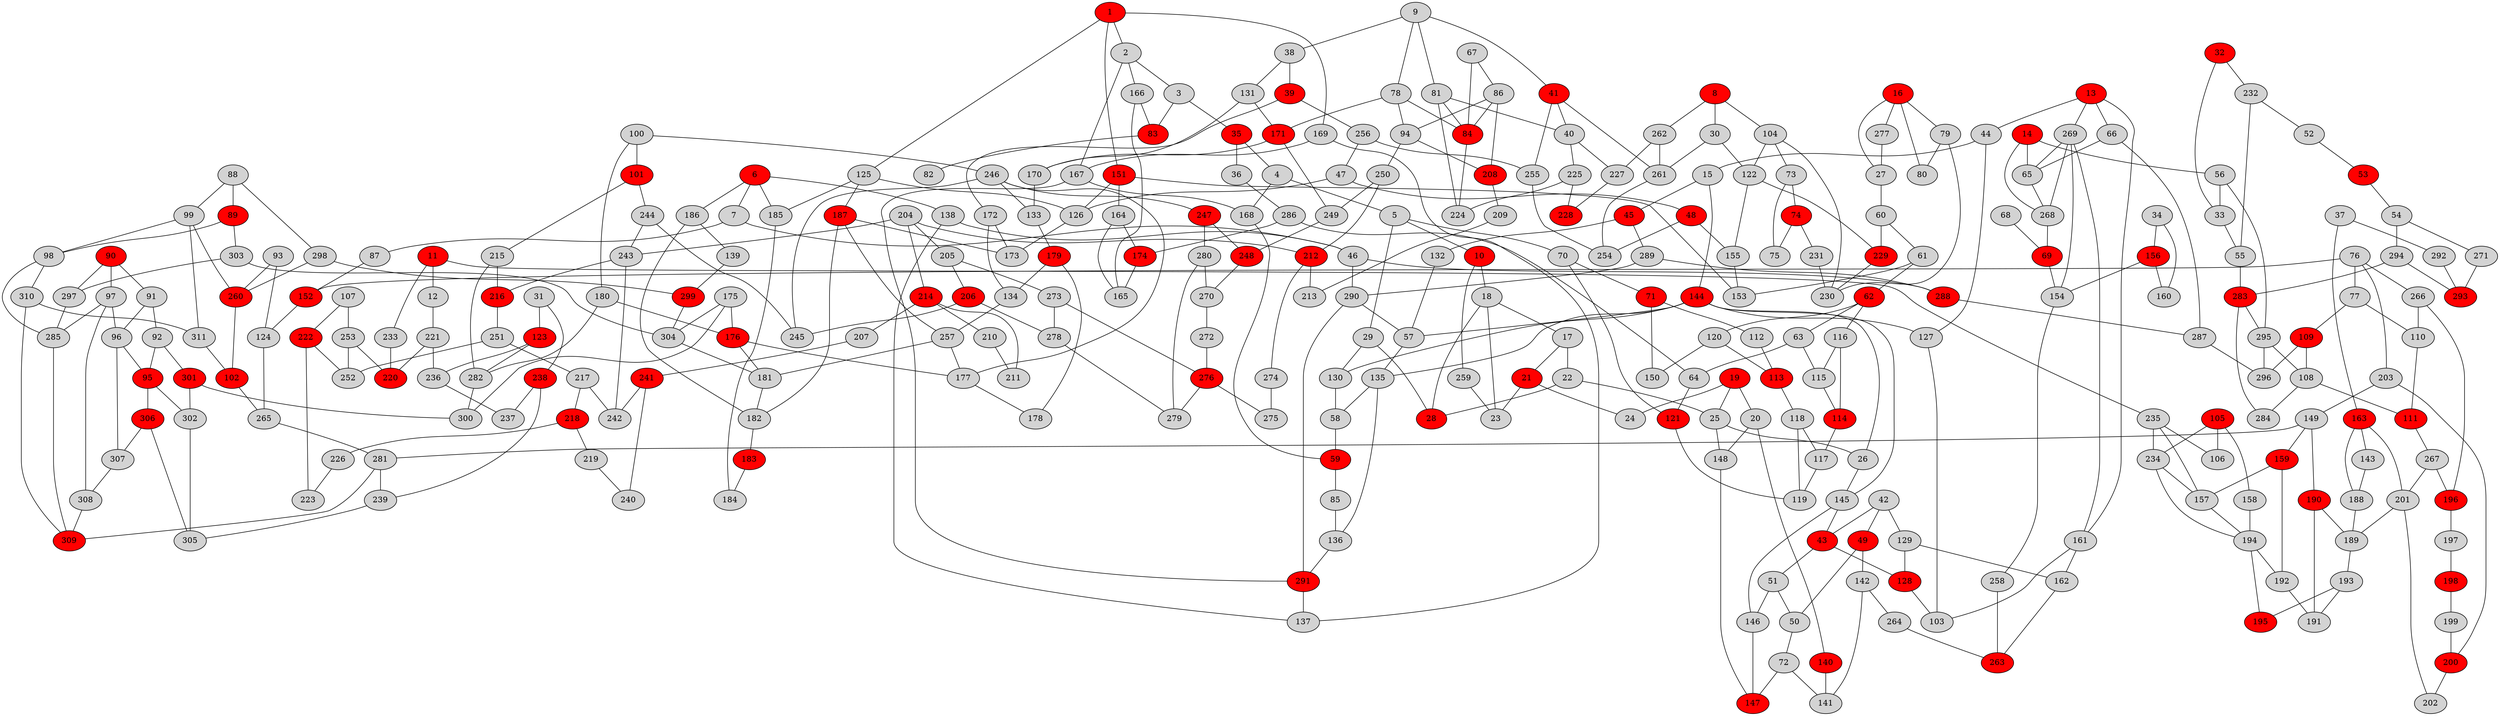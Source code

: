 graph {
	1 [fillcolor=red style=filled]
	2 [style=filled]
	125 [style=filled]
	151 [fillcolor=red style=filled]
	169 [style=filled]
	3 [style=filled]
	166 [style=filled]
	167 [style=filled]
	35 [fillcolor=red style=filled]
	83 [fillcolor=red style=filled]
	4 [style=filled]
	5 [style=filled]
	168 [style=filled]
	70 [style=filled]
	10 [fillcolor=red style=filled]
	29 [style=filled]
	6 [fillcolor=red style=filled]
	7 [style=filled]
	138 [style=filled]
	185 [style=filled]
	186 [style=filled]
	87 [style=filled]
	46 [style=filled]
	8 [fillcolor=red style=filled]
	30 [style=filled]
	262 [style=filled]
	104 [style=filled]
	9 [style=filled]
	81 [style=filled]
	38 [style=filled]
	41 [fillcolor=red style=filled]
	78 [style=filled]
	259 [style=filled]
	18 [style=filled]
	11 [fillcolor=red style=filled]
	235 [style=filled]
	233 [style=filled]
	12 [style=filled]
	221 [style=filled]
	13 [fillcolor=red style=filled]
	66 [style=filled]
	269 [style=filled]
	44 [style=filled]
	161 [style=filled]
	14 [fillcolor=red style=filled]
	65 [style=filled]
	56 [style=filled]
	268 [style=filled]
	15 [style=filled]
	144 [fillcolor=red style=filled]
	45 [fillcolor=red style=filled]
	16 [fillcolor=red style=filled]
	277 [style=filled]
	27 [style=filled]
	79 [style=filled]
	80 [style=filled]
	17 [style=filled]
	21 [fillcolor=red style=filled]
	22 [style=filled]
	23 [style=filled]
	28 [fillcolor=red style=filled]
	19 [fillcolor=red style=filled]
	20 [style=filled]
	24 [style=filled]
	25 [style=filled]
	140 [fillcolor=red style=filled]
	148 [style=filled]
	26 [style=filled]
	145 [style=filled]
	60 [style=filled]
	130 [style=filled]
	261 [style=filled]
	122 [style=filled]
	31 [style=filled]
	238 [fillcolor=red style=filled]
	123 [fillcolor=red style=filled]
	32 [fillcolor=red style=filled]
	33 [style=filled]
	232 [style=filled]
	55 [style=filled]
	34 [style=filled]
	156 [fillcolor=red style=filled]
	160 [style=filled]
	36 [style=filled]
	286 [style=filled]
	37 [style=filled]
	292 [style=filled]
	163 [fillcolor=red style=filled]
	39 [fillcolor=red style=filled]
	131 [style=filled]
	256 [style=filled]
	172 [style=filled]
	40 [style=filled]
	225 [style=filled]
	227 [style=filled]
	255 [style=filled]
	42 [style=filled]
	43 [fillcolor=red style=filled]
	49 [fillcolor=red style=filled]
	129 [style=filled]
	51 [style=filled]
	128 [fillcolor=red style=filled]
	127 [style=filled]
	289 [style=filled]
	132 [style=filled]
	288 [fillcolor=red style=filled]
	290 [style=filled]
	47 [style=filled]
	48 [fillcolor=red style=filled]
	126 [style=filled]
	155 [style=filled]
	254 [style=filled]
	142 [style=filled]
	50 [style=filled]
	72 [style=filled]
	146 [style=filled]
	52 [style=filled]
	53 [fillcolor=red style=filled]
	54 [style=filled]
	294 [style=filled]
	271 [style=filled]
	283 [fillcolor=red style=filled]
	295 [style=filled]
	57 [style=filled]
	135 [style=filled]
	58 [style=filled]
	59 [fillcolor=red style=filled]
	85 [style=filled]
	61 [style=filled]
	229 [fillcolor=red style=filled]
	62 [fillcolor=red style=filled]
	153 [style=filled]
	63 [style=filled]
	116 [style=filled]
	120 [style=filled]
	64 [style=filled]
	115 [style=filled]
	121 [fillcolor=red style=filled]
	287 [style=filled]
	67 [style=filled]
	86 [style=filled]
	84 [fillcolor=red style=filled]
	68 [style=filled]
	69 [fillcolor=red style=filled]
	154 [style=filled]
	71 [fillcolor=red style=filled]
	150 [style=filled]
	112 [style=filled]
	141 [style=filled]
	147 [fillcolor=red style=filled]
	73 [style=filled]
	74 [fillcolor=red style=filled]
	75 [style=filled]
	231 [style=filled]
	76 [style=filled]
	266 [style=filled]
	152 [fillcolor=red style=filled]
	77 [style=filled]
	203 [style=filled]
	109 [fillcolor=red style=filled]
	110 [style=filled]
	94 [style=filled]
	171 [fillcolor=red style=filled]
	230 [style=filled]
	224 [style=filled]
	82 [style=filled]
	136 [style=filled]
	208 [fillcolor=red style=filled]
	88 [style=filled]
	89 [fillcolor=red style=filled]
	99 [style=filled]
	298 [style=filled]
	98 [style=filled]
	303 [style=filled]
	90 [fillcolor=red style=filled]
	91 [style=filled]
	97 [style=filled]
	297 [style=filled]
	92 [style=filled]
	96 [style=filled]
	95 [fillcolor=red style=filled]
	301 [fillcolor=red style=filled]
	93 [style=filled]
	260 [fillcolor=red style=filled]
	124 [style=filled]
	250 [style=filled]
	302 [style=filled]
	306 [fillcolor=red style=filled]
	307 [style=filled]
	308 [style=filled]
	285 [style=filled]
	310 [style=filled]
	311 [style=filled]
	100 [style=filled]
	246 [style=filled]
	101 [fillcolor=red style=filled]
	180 [style=filled]
	244 [style=filled]
	215 [style=filled]
	102 [fillcolor=red style=filled]
	265 [style=filled]
	103 [style=filled]
	105 [fillcolor=red style=filled]
	234 [style=filled]
	106 [style=filled]
	158 [style=filled]
	107 [style=filled]
	222 [fillcolor=red style=filled]
	253 [style=filled]
	108 [style=filled]
	284 [style=filled]
	111 [fillcolor=red style=filled]
	296 [style=filled]
	267 [style=filled]
	113 [fillcolor=red style=filled]
	118 [style=filled]
	114 [fillcolor=red style=filled]
	117 [style=filled]
	119 [style=filled]
	236 [style=filled]
	282 [style=filled]
	187 [fillcolor=red style=filled]
	173 [style=filled]
	162 [style=filled]
	170 [style=filled]
	133 [style=filled]
	179 [fillcolor=red style=filled]
	134 [style=filled]
	257 [style=filled]
	291 [fillcolor=red style=filled]
	137 [style=filled]
	139 [style=filled]
	299 [fillcolor=red style=filled]
	264 [style=filled]
	143 [style=filled]
	188 [style=filled]
	149 [style=filled]
	159 [fillcolor=red style=filled]
	281 [style=filled]
	190 [fillcolor=red style=filled]
	164 [style=filled]
	258 [style=filled]
	157 [style=filled]
	194 [style=filled]
	192 [style=filled]
	263 [fillcolor=red style=filled]
	201 [style=filled]
	174 [fillcolor=red style=filled]
	165 [style=filled]
	249 [style=filled]
	175 [style=filled]
	300 [style=filled]
	304 [style=filled]
	176 [fillcolor=red style=filled]
	177 [style=filled]
	181 [style=filled]
	178 [style=filled]
	182 [style=filled]
	183 [fillcolor=red style=filled]
	184 [style=filled]
	189 [style=filled]
	193 [style=filled]
	191 [style=filled]
	195 [fillcolor=red style=filled]
	196 [fillcolor=red style=filled]
	197 [style=filled]
	198 [fillcolor=red style=filled]
	199 [style=filled]
	200 [fillcolor=red style=filled]
	202 [style=filled]
	204 [style=filled]
	243 [style=filled]
	205 [style=filled]
	212 [fillcolor=red style=filled]
	214 [fillcolor=red style=filled]
	273 [style=filled]
	206 [fillcolor=red style=filled]
	278 [style=filled]
	245 [style=filled]
	207 [style=filled]
	241 [fillcolor=red style=filled]
	209 [style=filled]
	213 [style=filled]
	210 [style=filled]
	211 [style=filled]
	274 [style=filled]
	216 [fillcolor=red style=filled]
	251 [style=filled]
	217 [style=filled]
	242 [style=filled]
	218 [fillcolor=red style=filled]
	219 [style=filled]
	226 [style=filled]
	240 [style=filled]
	220 [fillcolor=red style=filled]
	223 [style=filled]
	252 [style=filled]
	228 [fillcolor=red style=filled]
	237 [style=filled]
	239 [style=filled]
	305 [style=filled]
	247 [fillcolor=red style=filled]
	280 [style=filled]
	248 [fillcolor=red style=filled]
	270 [style=filled]
	272 [style=filled]
	293 [fillcolor=red style=filled]
	276 [fillcolor=red style=filled]
	275 [style=filled]
	279 [style=filled]
	309 [fillcolor=red style=filled]
	1 -- 2
	1 -- 125
	1 -- 151
	1 -- 169
	2 -- 3
	2 -- 166
	2 -- 167
	125 -- 126
	125 -- 185
	125 -- 187
	151 -- 126
	151 -- 153
	151 -- 164
	169 -- 137
	169 -- 167
	3 -- 35
	3 -- 83
	166 -- 83
	166 -- 165
	167 -- 291
	167 -- 168
	35 -- 4
	35 -- 36
	83 -- 82
	4 -- 5
	4 -- 168
	5 -- 70
	5 -- 10
	5 -- 29
	168 -- 59
	70 -- 71
	70 -- 121
	10 -- 259
	10 -- 18
	29 -- 28
	29 -- 130
	6 -- 7
	6 -- 138
	6 -- 185
	6 -- 186
	7 -- 87
	7 -- 46
	138 -- 46
	138 -- 137
	185 -- 184
	186 -- 139
	186 -- 182
	87 -- 152
	46 -- 288
	46 -- 290
	8 -- 30
	8 -- 262
	8 -- 104
	30 -- 261
	30 -- 122
	262 -- 227
	262 -- 261
	104 -- 73
	104 -- 230
	104 -- 122
	9 -- 81
	9 -- 38
	9 -- 41
	9 -- 78
	81 -- 40
	81 -- 224
	81 -- 84
	38 -- 39
	38 -- 131
	41 -- 40
	41 -- 261
	41 -- 255
	78 -- 94
	78 -- 84
	78 -- 171
	259 -- 23
	18 -- 17
	18 -- 23
	18 -- 28
	11 -- 235
	11 -- 233
	11 -- 12
	235 -- 106
	235 -- 157
	235 -- 234
	233 -- 220
	12 -- 221
	221 -- 220
	221 -- 236
	13 -- 66
	13 -- 269
	13 -- 44
	13 -- 161
	66 -- 65
	66 -- 287
	269 -- 65
	269 -- 154
	269 -- 161
	269 -- 268
	44 -- 15
	44 -- 127
	161 -- 103
	161 -- 162
	14 -- 65
	14 -- 56
	14 -- 268
	65 -- 268
	56 -- 33
	56 -- 295
	268 -- 69
	15 -- 144
	15 -- 45
	144 -- 26
	144 -- 57
	144 -- 127
	144 -- 130
	144 -- 135
	144 -- 145
	45 -- 289
	45 -- 132
	16 -- 277
	16 -- 27
	16 -- 79
	16 -- 80
	277 -- 27
	27 -- 60
	79 -- 230
	79 -- 80
	17 -- 21
	17 -- 22
	21 -- 23
	21 -- 24
	22 -- 25
	22 -- 28
	19 -- 20
	19 -- 24
	19 -- 25
	20 -- 140
	20 -- 148
	25 -- 26
	25 -- 148
	140 -- 141
	148 -- 147
	26 -- 145
	145 -- 43
	145 -- 146
	60 -- 61
	60 -- 229
	130 -- 58
	261 -- 254
	122 -- 155
	122 -- 229
	31 -- 238
	31 -- 123
	238 -- 237
	238 -- 239
	123 -- 236
	123 -- 282
	32 -- 33
	32 -- 232
	33 -- 55
	232 -- 52
	232 -- 55
	55 -- 283
	34 -- 156
	34 -- 160
	156 -- 154
	156 -- 160
	36 -- 286
	286 -- 64
	286 -- 174
	37 -- 292
	37 -- 163
	292 -- 293
	163 -- 143
	163 -- 188
	163 -- 201
	39 -- 256
	39 -- 172
	131 -- 170
	131 -- 171
	256 -- 47
	256 -- 255
	172 -- 134
	172 -- 173
	40 -- 225
	40 -- 227
	225 -- 224
	225 -- 228
	227 -- 228
	255 -- 254
	42 -- 43
	42 -- 49
	42 -- 129
	43 -- 51
	43 -- 128
	49 -- 142
	49 -- 50
	129 -- 128
	129 -- 162
	51 -- 50
	51 -- 146
	128 -- 103
	127 -- 103
	289 -- 288
	289 -- 290
	132 -- 57
	288 -- 287
	290 -- 57
	290 -- 291
	47 -- 48
	47 -- 126
	48 -- 155
	48 -- 254
	126 -- 173
	155 -- 153
	142 -- 141
	142 -- 264
	50 -- 72
	72 -- 141
	72 -- 147
	146 -- 147
	52 -- 53
	53 -- 54
	54 -- 294
	54 -- 271
	294 -- 283
	294 -- 293
	271 -- 293
	283 -- 284
	283 -- 295
	295 -- 108
	295 -- 296
	57 -- 135
	135 -- 58
	135 -- 136
	58 -- 59
	59 -- 85
	85 -- 136
	61 -- 62
	61 -- 153
	229 -- 230
	62 -- 63
	62 -- 116
	62 -- 120
	63 -- 64
	63 -- 115
	116 -- 114
	116 -- 115
	120 -- 113
	120 -- 150
	64 -- 121
	115 -- 114
	121 -- 119
	287 -- 296
	67 -- 86
	67 -- 84
	86 -- 84
	86 -- 94
	86 -- 208
	84 -- 224
	68 -- 69
	69 -- 154
	154 -- 258
	71 -- 150
	71 -- 112
	112 -- 113
	73 -- 74
	73 -- 75
	74 -- 75
	74 -- 231
	231 -- 230
	76 -- 266
	76 -- 152
	76 -- 77
	76 -- 203
	266 -- 110
	266 -- 196
	152 -- 124
	77 -- 109
	77 -- 110
	203 -- 149
	203 -- 200
	109 -- 108
	109 -- 296
	110 -- 111
	94 -- 208
	94 -- 250
	171 -- 170
	171 -- 249
	136 -- 291
	208 -- 209
	88 -- 89
	88 -- 99
	88 -- 298
	89 -- 98
	89 -- 303
	99 -- 98
	99 -- 311
	99 -- 260
	298 -- 260
	298 -- 299
	98 -- 310
	98 -- 285
	303 -- 297
	303 -- 304
	90 -- 91
	90 -- 97
	90 -- 297
	91 -- 92
	91 -- 96
	97 -- 96
	97 -- 308
	97 -- 285
	297 -- 285
	92 -- 95
	92 -- 301
	96 -- 95
	96 -- 307
	95 -- 302
	95 -- 306
	301 -- 300
	301 -- 302
	93 -- 260
	93 -- 124
	260 -- 102
	124 -- 265
	250 -- 212
	250 -- 249
	302 -- 305
	306 -- 305
	306 -- 307
	307 -- 308
	308 -- 309
	285 -- 309
	310 -- 309
	310 -- 311
	311 -- 102
	100 -- 246
	100 -- 101
	100 -- 180
	246 -- 133
	246 -- 177
	246 -- 245
	246 -- 247
	101 -- 244
	101 -- 215
	180 -- 176
	180 -- 282
	244 -- 243
	244 -- 245
	215 -- 216
	215 -- 282
	102 -- 265
	265 -- 281
	105 -- 234
	105 -- 106
	105 -- 158
	234 -- 157
	234 -- 194
	158 -- 194
	107 -- 222
	107 -- 253
	222 -- 223
	222 -- 252
	253 -- 220
	253 -- 252
	108 -- 284
	108 -- 111
	111 -- 267
	267 -- 196
	267 -- 201
	113 -- 118
	118 -- 117
	118 -- 119
	114 -- 117
	117 -- 119
	236 -- 237
	282 -- 300
	187 -- 173
	187 -- 182
	187 -- 257
	162 -- 263
	170 -- 133
	133 -- 179
	179 -- 134
	179 -- 178
	134 -- 257
	257 -- 177
	257 -- 181
	291 -- 137
	139 -- 299
	299 -- 304
	264 -- 263
	143 -- 188
	188 -- 189
	149 -- 159
	149 -- 281
	149 -- 190
	159 -- 157
	159 -- 192
	281 -- 239
	281 -- 309
	190 -- 189
	190 -- 191
	164 -- 174
	164 -- 165
	258 -- 263
	157 -- 194
	194 -- 192
	194 -- 195
	192 -- 191
	201 -- 189
	201 -- 202
	174 -- 165
	249 -- 248
	175 -- 300
	175 -- 304
	175 -- 176
	304 -- 181
	176 -- 177
	176 -- 181
	177 -- 178
	181 -- 182
	182 -- 183
	183 -- 184
	189 -- 193
	193 -- 191
	193 -- 195
	196 -- 197
	197 -- 198
	198 -- 199
	199 -- 200
	200 -- 202
	204 -- 243
	204 -- 205
	204 -- 212
	204 -- 214
	243 -- 216
	243 -- 242
	205 -- 273
	205 -- 206
	212 -- 274
	212 -- 213
	214 -- 207
	214 -- 210
	214 -- 211
	273 -- 278
	273 -- 276
	206 -- 278
	206 -- 245
	278 -- 279
	207 -- 241
	241 -- 240
	241 -- 242
	209 -- 213
	210 -- 211
	274 -- 275
	216 -- 251
	251 -- 217
	251 -- 252
	217 -- 242
	217 -- 218
	218 -- 219
	218 -- 226
	219 -- 240
	226 -- 223
	239 -- 305
	247 -- 280
	247 -- 248
	280 -- 270
	280 -- 279
	248 -- 270
	270 -- 272
	272 -- 276
	276 -- 275
	276 -- 279
}
